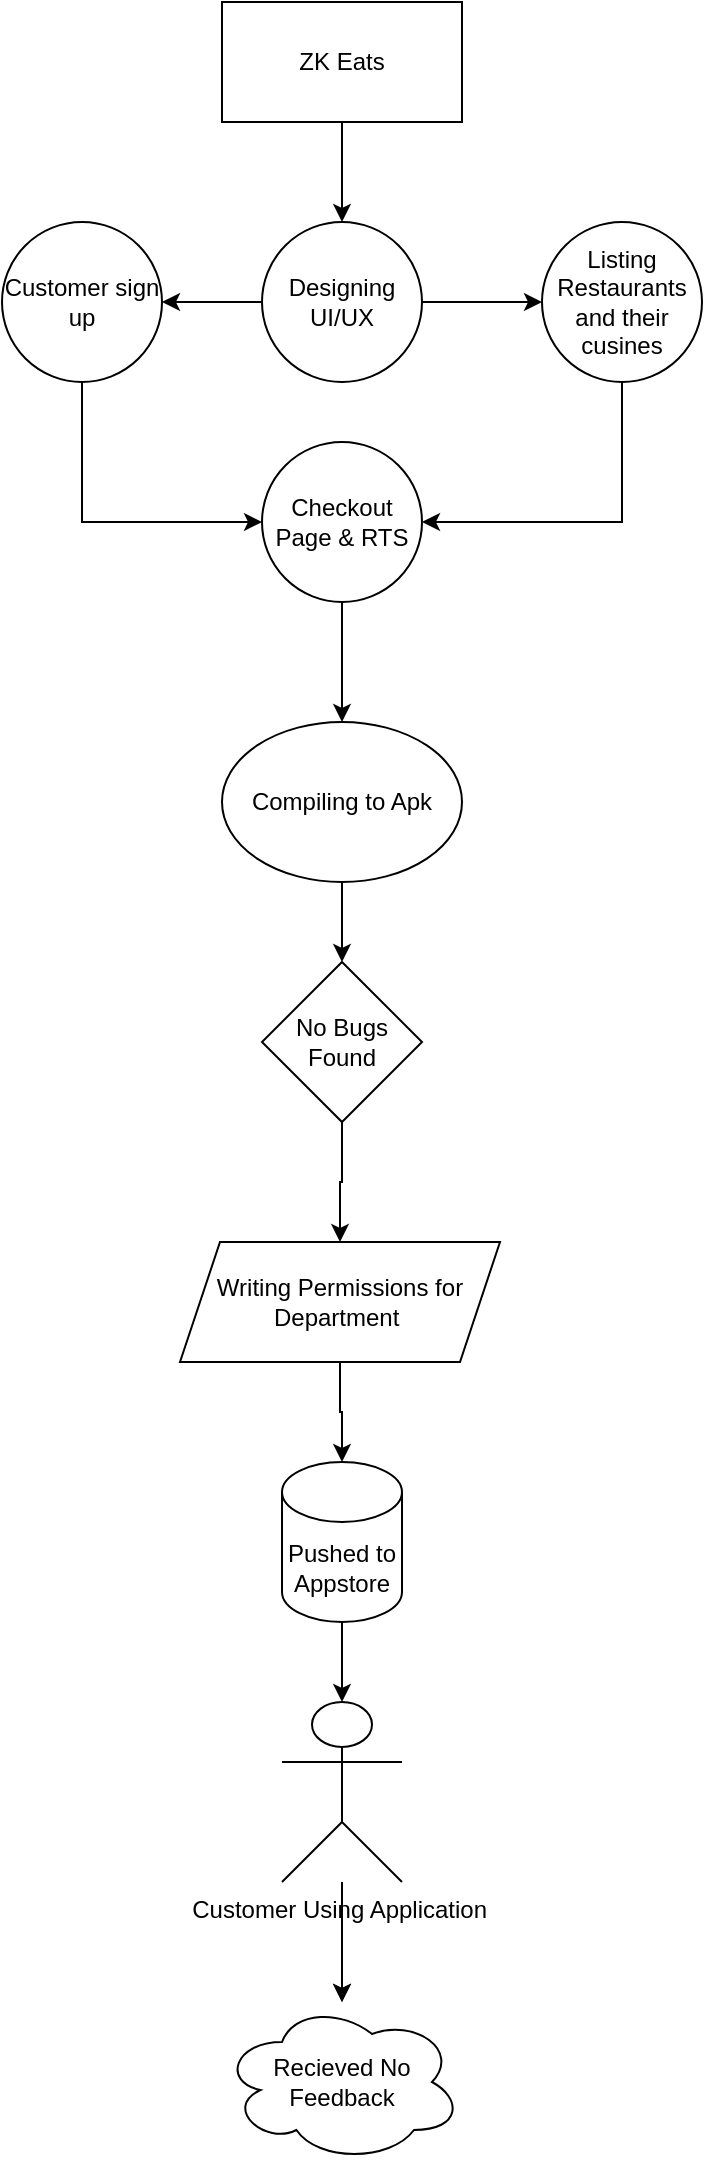 <mxfile version="28.2.3">
  <diagram name="Page-1" id="SM3xpQQY5D07gmHNhgKi">
    <mxGraphModel dx="404" dy="600" grid="1" gridSize="10" guides="1" tooltips="1" connect="1" arrows="1" fold="1" page="1" pageScale="1" pageWidth="827" pageHeight="1169" math="0" shadow="0">
      <root>
        <mxCell id="0" />
        <mxCell id="1" parent="0" />
        <mxCell id="-bnvrokYZT6KtJf1mCJH-3" style="edgeStyle=orthogonalEdgeStyle;rounded=0;orthogonalLoop=1;jettySize=auto;html=1;entryX=0.5;entryY=0;entryDx=0;entryDy=0;" edge="1" parent="1" source="-bnvrokYZT6KtJf1mCJH-1" target="-bnvrokYZT6KtJf1mCJH-2">
          <mxGeometry relative="1" as="geometry" />
        </mxCell>
        <mxCell id="-bnvrokYZT6KtJf1mCJH-1" value="ZK Eats" style="rounded=0;whiteSpace=wrap;html=1;" vertex="1" parent="1">
          <mxGeometry x="230" y="40" width="120" height="60" as="geometry" />
        </mxCell>
        <mxCell id="-bnvrokYZT6KtJf1mCJH-5" value="" style="edgeStyle=orthogonalEdgeStyle;rounded=0;orthogonalLoop=1;jettySize=auto;html=1;" edge="1" parent="1" source="-bnvrokYZT6KtJf1mCJH-2" target="-bnvrokYZT6KtJf1mCJH-4">
          <mxGeometry relative="1" as="geometry" />
        </mxCell>
        <mxCell id="-bnvrokYZT6KtJf1mCJH-7" value="" style="edgeStyle=orthogonalEdgeStyle;rounded=0;orthogonalLoop=1;jettySize=auto;html=1;" edge="1" parent="1" source="-bnvrokYZT6KtJf1mCJH-2" target="-bnvrokYZT6KtJf1mCJH-6">
          <mxGeometry relative="1" as="geometry" />
        </mxCell>
        <mxCell id="-bnvrokYZT6KtJf1mCJH-2" value="Designing UI/UX" style="ellipse;whiteSpace=wrap;html=1;aspect=fixed;" vertex="1" parent="1">
          <mxGeometry x="250" y="150" width="80" height="80" as="geometry" />
        </mxCell>
        <mxCell id="-bnvrokYZT6KtJf1mCJH-27" style="edgeStyle=orthogonalEdgeStyle;rounded=0;orthogonalLoop=1;jettySize=auto;html=1;exitX=0.5;exitY=1;exitDx=0;exitDy=0;entryX=1;entryY=0.5;entryDx=0;entryDy=0;" edge="1" parent="1" source="-bnvrokYZT6KtJf1mCJH-4" target="-bnvrokYZT6KtJf1mCJH-8">
          <mxGeometry relative="1" as="geometry" />
        </mxCell>
        <mxCell id="-bnvrokYZT6KtJf1mCJH-4" value="Listing Restaurants and their cusines" style="ellipse;whiteSpace=wrap;html=1;aspect=fixed;" vertex="1" parent="1">
          <mxGeometry x="390" y="150" width="80" height="80" as="geometry" />
        </mxCell>
        <mxCell id="-bnvrokYZT6KtJf1mCJH-25" style="edgeStyle=orthogonalEdgeStyle;rounded=0;orthogonalLoop=1;jettySize=auto;html=1;exitX=0.5;exitY=1;exitDx=0;exitDy=0;entryX=0;entryY=0.5;entryDx=0;entryDy=0;" edge="1" parent="1" source="-bnvrokYZT6KtJf1mCJH-6" target="-bnvrokYZT6KtJf1mCJH-8">
          <mxGeometry relative="1" as="geometry" />
        </mxCell>
        <mxCell id="-bnvrokYZT6KtJf1mCJH-6" value="Customer sign up" style="ellipse;whiteSpace=wrap;html=1;aspect=fixed;" vertex="1" parent="1">
          <mxGeometry x="120" y="150" width="80" height="80" as="geometry" />
        </mxCell>
        <mxCell id="-bnvrokYZT6KtJf1mCJH-10" value="" style="edgeStyle=orthogonalEdgeStyle;rounded=0;orthogonalLoop=1;jettySize=auto;html=1;" edge="1" parent="1" source="-bnvrokYZT6KtJf1mCJH-8" target="-bnvrokYZT6KtJf1mCJH-9">
          <mxGeometry relative="1" as="geometry" />
        </mxCell>
        <mxCell id="-bnvrokYZT6KtJf1mCJH-8" value="Checkout Page &amp;amp; RTS" style="ellipse;whiteSpace=wrap;html=1;aspect=fixed;" vertex="1" parent="1">
          <mxGeometry x="250" y="260" width="80" height="80" as="geometry" />
        </mxCell>
        <mxCell id="-bnvrokYZT6KtJf1mCJH-12" value="" style="edgeStyle=orthogonalEdgeStyle;rounded=0;orthogonalLoop=1;jettySize=auto;html=1;" edge="1" parent="1" source="-bnvrokYZT6KtJf1mCJH-9" target="-bnvrokYZT6KtJf1mCJH-11">
          <mxGeometry relative="1" as="geometry" />
        </mxCell>
        <mxCell id="-bnvrokYZT6KtJf1mCJH-9" value="Compiling to Apk" style="ellipse;whiteSpace=wrap;html=1;" vertex="1" parent="1">
          <mxGeometry x="230" y="400" width="120" height="80" as="geometry" />
        </mxCell>
        <mxCell id="-bnvrokYZT6KtJf1mCJH-14" value="" style="edgeStyle=orthogonalEdgeStyle;rounded=0;orthogonalLoop=1;jettySize=auto;html=1;" edge="1" parent="1" source="-bnvrokYZT6KtJf1mCJH-11" target="-bnvrokYZT6KtJf1mCJH-13">
          <mxGeometry relative="1" as="geometry" />
        </mxCell>
        <mxCell id="-bnvrokYZT6KtJf1mCJH-11" value="No Bugs Found" style="rhombus;whiteSpace=wrap;html=1;" vertex="1" parent="1">
          <mxGeometry x="250" y="520" width="80" height="80" as="geometry" />
        </mxCell>
        <mxCell id="-bnvrokYZT6KtJf1mCJH-16" value="" style="edgeStyle=orthogonalEdgeStyle;rounded=0;orthogonalLoop=1;jettySize=auto;html=1;" edge="1" parent="1" source="-bnvrokYZT6KtJf1mCJH-13" target="-bnvrokYZT6KtJf1mCJH-15">
          <mxGeometry relative="1" as="geometry" />
        </mxCell>
        <mxCell id="-bnvrokYZT6KtJf1mCJH-13" value="Writing Permissions for Department&amp;nbsp;" style="shape=parallelogram;perimeter=parallelogramPerimeter;whiteSpace=wrap;html=1;fixedSize=1;" vertex="1" parent="1">
          <mxGeometry x="209" y="660" width="160" height="60" as="geometry" />
        </mxCell>
        <mxCell id="-bnvrokYZT6KtJf1mCJH-20" value="" style="edgeStyle=orthogonalEdgeStyle;rounded=0;orthogonalLoop=1;jettySize=auto;html=1;" edge="1" parent="1" source="-bnvrokYZT6KtJf1mCJH-15" target="-bnvrokYZT6KtJf1mCJH-17">
          <mxGeometry relative="1" as="geometry" />
        </mxCell>
        <mxCell id="-bnvrokYZT6KtJf1mCJH-15" value="Pushed to Appstore" style="shape=cylinder3;whiteSpace=wrap;html=1;boundedLbl=1;backgroundOutline=1;size=15;" vertex="1" parent="1">
          <mxGeometry x="260" y="770" width="60" height="80" as="geometry" />
        </mxCell>
        <mxCell id="-bnvrokYZT6KtJf1mCJH-22" value="" style="edgeStyle=orthogonalEdgeStyle;rounded=0;orthogonalLoop=1;jettySize=auto;html=1;" edge="1" parent="1" source="-bnvrokYZT6KtJf1mCJH-17" target="-bnvrokYZT6KtJf1mCJH-21">
          <mxGeometry relative="1" as="geometry" />
        </mxCell>
        <mxCell id="-bnvrokYZT6KtJf1mCJH-23" value="" style="edgeStyle=orthogonalEdgeStyle;rounded=0;orthogonalLoop=1;jettySize=auto;html=1;" edge="1" parent="1" source="-bnvrokYZT6KtJf1mCJH-17" target="-bnvrokYZT6KtJf1mCJH-21">
          <mxGeometry relative="1" as="geometry" />
        </mxCell>
        <mxCell id="-bnvrokYZT6KtJf1mCJH-17" value="Customer Using Application&amp;nbsp;" style="shape=umlActor;verticalLabelPosition=bottom;verticalAlign=top;html=1;outlineConnect=0;" vertex="1" parent="1">
          <mxGeometry x="260" y="890" width="60" height="90" as="geometry" />
        </mxCell>
        <mxCell id="-bnvrokYZT6KtJf1mCJH-21" value="Recieved No Feedback" style="ellipse;shape=cloud;whiteSpace=wrap;html=1;" vertex="1" parent="1">
          <mxGeometry x="230" y="1040" width="120" height="80" as="geometry" />
        </mxCell>
      </root>
    </mxGraphModel>
  </diagram>
</mxfile>
